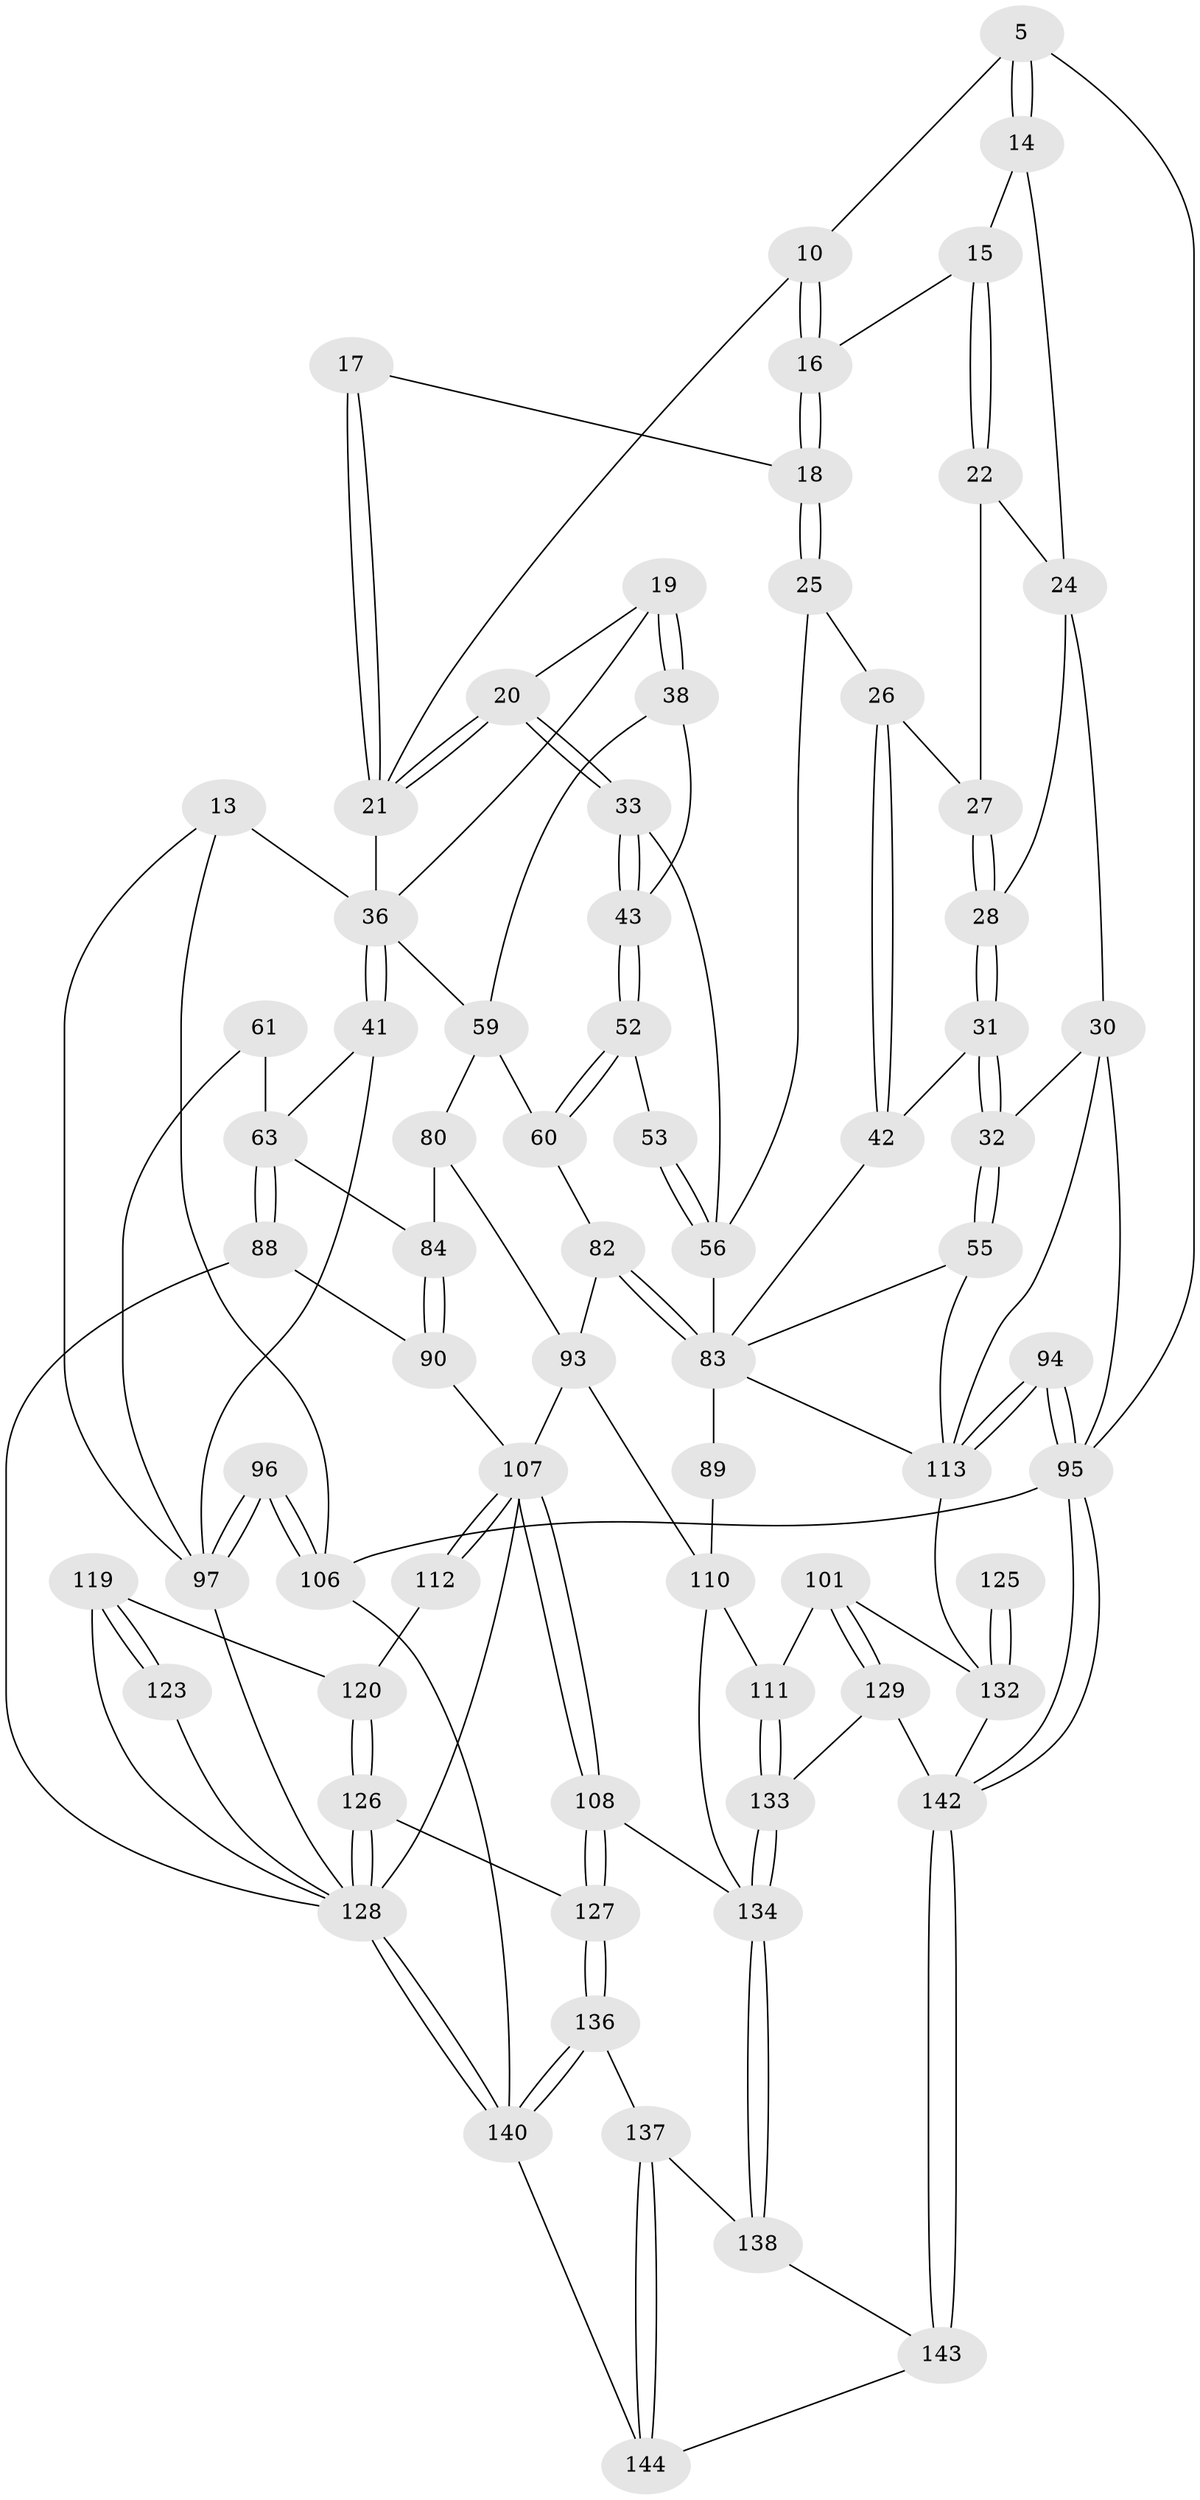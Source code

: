 // original degree distribution, {3: 0.013888888888888888, 6: 0.22916666666666666, 5: 0.5138888888888888, 4: 0.24305555555555555}
// Generated by graph-tools (version 1.1) at 2025/01/03/09/25 05:01:44]
// undirected, 72 vertices, 161 edges
graph export_dot {
graph [start="1"]
  node [color=gray90,style=filled];
  5 [pos="+0+0"];
  10 [pos="+0.37815170367711826+0.03626590548562665",super="+6"];
  13 [pos="+0.7693507226097093+0.14738627496822018",super="+2"];
  14 [pos="+0.07687032601768606+0.016727926335111956"];
  15 [pos="+0.24227370783593175+0.12703764317256727"];
  16 [pos="+0.28693561247766486+0.11928844665664443"];
  17 [pos="+0.40246222106084806+0.1971280075018508"];
  18 [pos="+0.34110288425062285+0.2196183968957976"];
  19 [pos="+0.544721051569445+0.2384397552056391"];
  20 [pos="+0.4810335205125838+0.23727761099815048"];
  21 [pos="+0.4799367279787851+0.23561312635172643",super="+8+9"];
  22 [pos="+0.2321070091027292+0.15173350604468147"];
  24 [pos="+0.11120793974819819+0.21118913398074535",super="+23"];
  25 [pos="+0.3379974566399254+0.25544882539957203"];
  26 [pos="+0.2512038516793587+0.26285457392702427"];
  27 [pos="+0.23367008135683834+0.17315793936057455"];
  28 [pos="+0.1724823092306351+0.2918433226391894"];
  30 [pos="+0+0.21111261874474788",super="+29"];
  31 [pos="+0.17491773438204644+0.299796488708227"];
  32 [pos="+0.11899587523874637+0.35768054552726775"];
  33 [pos="+0.45633134340651416+0.27006485506507855"];
  36 [pos="+0.6543344466856681+0.30211481506823123",super="+12+11+7"];
  38 [pos="+0.6159265746023781+0.2912584813876569"];
  41 [pos="+0.7095424942935441+0.3282900084773072",super="+40"];
  42 [pos="+0.221617675955293+0.2999232242947817"];
  43 [pos="+0.5037329881021353+0.35252729084319134"];
  52 [pos="+0.48546471491361876+0.38767052136707536"];
  53 [pos="+0.4523339291067253+0.3795203293751013"];
  55 [pos="+0.11929229745224233+0.39495315166217515"];
  56 [pos="+0.3808017320497756+0.41816814756998855",super="+44+45+35+34"];
  59 [pos="+0.5502752490780419+0.4369435745200804",super="+58"];
  60 [pos="+0.507891925517244+0.425639128416779"];
  61 [pos="+0.8369684469656307+0.4478926581123152",super="+50"];
  63 [pos="+0.7379658842917225+0.5006850761633271",super="+62+57+51"];
  80 [pos="+0.5634770806369702+0.5052739806303843",super="+79+65"];
  82 [pos="+0.452735173891479+0.5822237091679838",super="+70"];
  83 [pos="+0.4357453342485183+0.5793996313965754",super="+67+75+46+66"];
  84 [pos="+0.6047933107458173+0.5219683496498216",super="+64"];
  88 [pos="+0.7373444434716218+0.5720173885400783"];
  89 [pos="+0.35458346014004094+0.5837419038525413"];
  90 [pos="+0.6418719752857055+0.6099423291851586"];
  93 [pos="+0.4769424896334261+0.614167123138368",super="+81"];
  94 [pos="+0+0.867312685053735"];
  95 [pos="+0+1",super="+4"];
  96 [pos="+1+0.7468737012974541",super="+74+48"];
  97 [pos="+0.9022922066667989+0.6986043001101169",super="+85+78"];
  101 [pos="+0.29727821866661647+0.7495771974133991"];
  106 [pos="+1+1",super="+3"];
  107 [pos="+0.5300640483875027+0.7954730198547181",super="+92+105"];
  108 [pos="+0.5217446478782463+0.8085430313363836"];
  110 [pos="+0.40306791962253286+0.7546960845339616",super="+99"];
  111 [pos="+0.37180316380471023+0.7630907633066653",super="+100"];
  112 [pos="+0.6313148153916356+0.7230793763391221"];
  113 [pos="+0+0.8258565692509863",super="+77+76+71+72"];
  119 [pos="+0.6766442189192474+0.7727810903507597",super="+118"];
  120 [pos="+0.6541235300764909+0.7596841367754005"];
  123 [pos="+0.7451939548198756+0.851700531177974"];
  125 [pos="+0.1783313590444279+0.7740643695769122"];
  126 [pos="+0.6427043201935895+0.8300466804330211"];
  127 [pos="+0.54183399262742+0.8752447287692372"];
  128 [pos="+0.7432797345050123+0.9178186656392627",super="+122+121+116+117+87+124"];
  129 [pos="+0.27906115014467836+0.8630629609458491"];
  132 [pos="+0.17396605416638042+0.8971122988090264",super="+115+114+103"];
  133 [pos="+0.38098417376717336+0.8825800167264669"];
  134 [pos="+0.3898470130152499+0.8940278861963131",super="+109"];
  136 [pos="+0.5417154355117924+0.9069624780213712"];
  137 [pos="+0.5132879339519911+0.9425243844609501"];
  138 [pos="+0.397384475689997+0.9150303687109381"];
  140 [pos="+0.7398301159458007+0.956340921371116",super="+139"];
  142 [pos="+0.08645109234989161+1",super="+131+130"];
  143 [pos="+0.3071850090680224+1",super="+141"];
  144 [pos="+0.5020099331128057+1"];
  5 -- 14;
  5 -- 14;
  5 -- 95;
  5 -- 10;
  10 -- 16;
  10 -- 16;
  10 -- 21;
  13 -- 36 [weight=2];
  13 -- 106;
  13 -- 97;
  14 -- 15;
  14 -- 24;
  15 -- 16;
  15 -- 22;
  15 -- 22;
  16 -- 18;
  16 -- 18;
  17 -- 18;
  17 -- 21 [weight=2];
  17 -- 21;
  18 -- 25;
  18 -- 25;
  19 -- 20;
  19 -- 38;
  19 -- 38;
  19 -- 36;
  20 -- 21;
  20 -- 21;
  20 -- 33;
  20 -- 33;
  21 -- 36;
  22 -- 27;
  22 -- 24;
  24 -- 28;
  24 -- 30;
  25 -- 26;
  25 -- 56;
  26 -- 27;
  26 -- 42;
  26 -- 42;
  27 -- 28;
  27 -- 28;
  28 -- 31;
  28 -- 31;
  30 -- 95;
  30 -- 32;
  30 -- 113;
  31 -- 32;
  31 -- 32;
  31 -- 42;
  32 -- 55;
  32 -- 55;
  33 -- 43;
  33 -- 43;
  33 -- 56;
  36 -- 41;
  36 -- 41;
  36 -- 59;
  38 -- 43;
  38 -- 59;
  41 -- 63 [weight=2];
  41 -- 97;
  42 -- 83;
  43 -- 52;
  43 -- 52;
  52 -- 53;
  52 -- 60;
  52 -- 60;
  53 -- 56 [weight=2];
  53 -- 56;
  55 -- 83;
  55 -- 113;
  56 -- 83 [weight=3];
  59 -- 60;
  59 -- 80 [weight=2];
  60 -- 82;
  61 -- 63 [weight=2];
  61 -- 97 [weight=2];
  63 -- 88;
  63 -- 88;
  63 -- 84;
  80 -- 84 [weight=2];
  80 -- 93;
  82 -- 83 [weight=2];
  82 -- 83;
  82 -- 93;
  83 -- 89 [weight=2];
  83 -- 113;
  84 -- 90;
  84 -- 90;
  88 -- 90;
  88 -- 128;
  89 -- 110;
  90 -- 107;
  93 -- 107;
  93 -- 110;
  94 -- 95;
  94 -- 95;
  94 -- 113 [weight=2];
  94 -- 113;
  95 -- 142;
  95 -- 142;
  95 -- 106 [weight=2];
  96 -- 97 [weight=3];
  96 -- 97;
  96 -- 106 [weight=2];
  96 -- 106;
  97 -- 128 [weight=2];
  101 -- 129;
  101 -- 129;
  101 -- 111;
  101 -- 132;
  106 -- 140;
  107 -- 108;
  107 -- 108;
  107 -- 112 [weight=2];
  107 -- 112;
  107 -- 128 [weight=2];
  108 -- 127;
  108 -- 127;
  108 -- 134;
  110 -- 111 [weight=2];
  110 -- 134;
  111 -- 133;
  111 -- 133;
  112 -- 120;
  113 -- 132 [weight=2];
  119 -- 120;
  119 -- 123 [weight=2];
  119 -- 123;
  119 -- 128;
  120 -- 126;
  120 -- 126;
  123 -- 128;
  125 -- 132 [weight=3];
  125 -- 132;
  126 -- 127;
  126 -- 128;
  126 -- 128;
  127 -- 136;
  127 -- 136;
  128 -- 140 [weight=2];
  128 -- 140;
  129 -- 133;
  129 -- 142;
  132 -- 142;
  133 -- 134;
  133 -- 134;
  134 -- 138;
  134 -- 138;
  136 -- 137;
  136 -- 140;
  136 -- 140;
  137 -- 138;
  137 -- 144;
  137 -- 144;
  138 -- 143;
  140 -- 144;
  142 -- 143 [weight=2];
  142 -- 143;
  143 -- 144;
}
